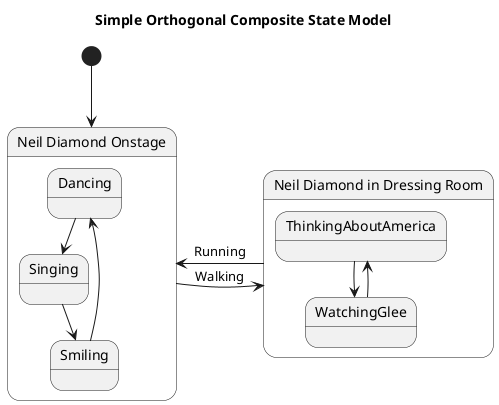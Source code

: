 @startuml
title Simple Orthogonal Composite State Model
[*] --> NeilDiamond
state NeilDiamond

state "Neil Diamond Onstage" as NeilDiamond {
  state Dancing
  state Singing
  state Smiling
  Dancing --> Singing
  Singing --> Smiling
  Smiling --> Dancing
}

state NDoff
state "Neil Diamond in Dressing Room" as NDoff {
  state ThinkingAboutAmerica
  state WatchingGlee
  ThinkingAboutAmerica --> WatchingGlee
  WatchingGlee --> ThinkingAboutAmerica
}

NeilDiamond -Right-> NDoff : Walking
NDoff -Left-> NeilDiamond :Running

@enduml